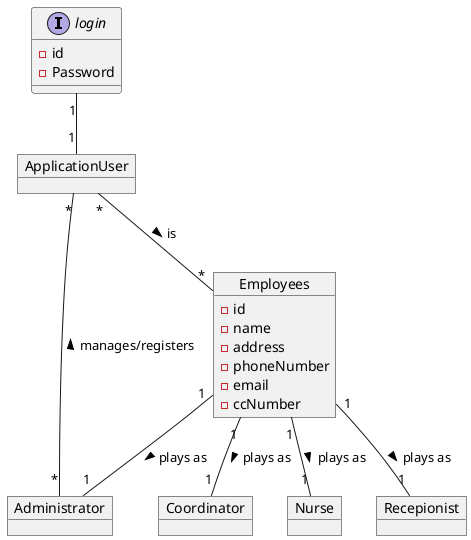 @startuml
'https://plantuml.com/class-diagram

interface login{
-id
-Password
}
object Administrator
object Coordinator
object Nurse
object Recepionist
object Employees{
-id
-name
-address
-phoneNumber
-email
-ccNumber
}
object ApplicationUser

ApplicationUser"*" -- "*"Employees: > is
Administrator"*" -- "*" ApplicationUser: > manages/registers
login"1"--"1"ApplicationUser
Employees"1"--"1" Recepionist: > plays as
Employees"1"--"1" Nurse: > plays as
Employees"1"--"1" Coordinator: > plays as
Employees"1"--"1" Administrator: > plays as
@enduml